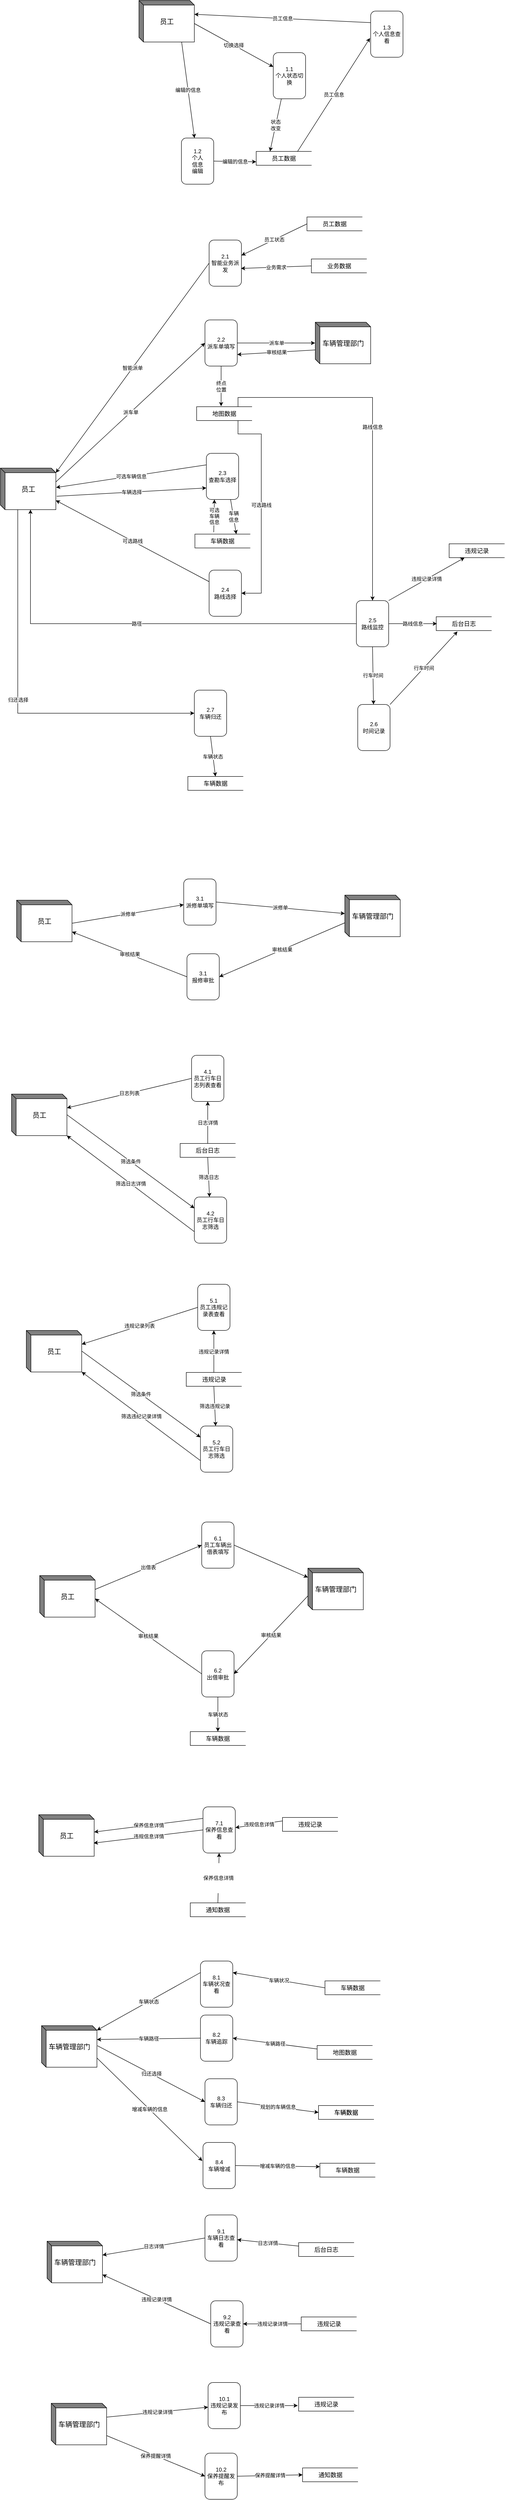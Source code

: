 <mxfile version="15.7.3" type="device"><diagram id="gLfmSVzyhLdyLnSxouDv" name="第 1 页"><mxGraphModel dx="1502" dy="1265" grid="0" gridSize="10" guides="1" tooltips="1" connect="1" arrows="1" fold="1" page="0" pageScale="1" pageWidth="827" pageHeight="1169" math="0" shadow="0"><root><mxCell id="0"/><mxCell id="1" parent="0"/><mxCell id="B6doyRU010xDD4FyBc0u-2" value="切换选择" style="rounded=0;orthogonalLoop=1;jettySize=auto;html=1;exitX=0;exitY=0;exitDx=120;exitDy=50;exitPerimeter=0;" parent="1" source="Za1TzSPkIVoUh-gzFcKY-3" target="B6doyRU010xDD4FyBc0u-1" edge="1"><mxGeometry relative="1" as="geometry"/></mxCell><mxCell id="uuKGPUHE10foW7dAPy3d-5" value="编辑的信息" style="edgeStyle=none;rounded=0;orthogonalLoop=1;jettySize=auto;html=1;exitX=0;exitY=0;exitDx=92.5;exitDy=90;exitPerimeter=0;" edge="1" parent="1" source="Za1TzSPkIVoUh-gzFcKY-3" target="uuKGPUHE10foW7dAPy3d-4"><mxGeometry relative="1" as="geometry"/></mxCell><mxCell id="Za1TzSPkIVoUh-gzFcKY-3" value="&lt;font style=&quot;font-size: 15px&quot;&gt;员工&lt;/font&gt;" style="html=1;dashed=0;whitespace=wrap;shape=mxgraph.dfd.externalEntity" parent="1" vertex="1"><mxGeometry x="83" y="-6" width="120" height="90" as="geometry"/></mxCell><mxCell id="uuKGPUHE10foW7dAPy3d-3" value="状态&lt;br&gt;改变" style="edgeStyle=none;rounded=0;orthogonalLoop=1;jettySize=auto;html=1;exitX=0.25;exitY=1;exitDx=0;exitDy=0;entryX=0;entryY=0.75;entryDx=0;entryDy=0;" edge="1" parent="1" source="B6doyRU010xDD4FyBc0u-1" target="B6doyRU010xDD4FyBc0u-4"><mxGeometry relative="1" as="geometry"/></mxCell><mxCell id="B6doyRU010xDD4FyBc0u-1" value="1.1&lt;br&gt;个人状态切换" style="rounded=1;whiteSpace=wrap;html=1;" parent="1" vertex="1"><mxGeometry x="374" y="107" width="70" height="100" as="geometry"/></mxCell><mxCell id="uuKGPUHE10foW7dAPy3d-8" value="员工信息" style="edgeStyle=none;rounded=0;orthogonalLoop=1;jettySize=auto;html=1;exitX=0;exitY=0.25;exitDx=0;exitDy=0;entryX=-0.021;entryY=0.585;entryDx=0;entryDy=0;entryPerimeter=0;" edge="1" parent="1" source="B6doyRU010xDD4FyBc0u-4" target="uuKGPUHE10foW7dAPy3d-7"><mxGeometry relative="1" as="geometry"/></mxCell><mxCell id="B6doyRU010xDD4FyBc0u-4" value="&lt;span style=&quot;font-size: 13px&quot;&gt;员工数据&lt;br&gt;&lt;/span&gt;" style="shape=partialRectangle;whiteSpace=wrap;html=1;bottom=1;right=1;left=1;top=0;fillColor=none;routingCenterX=-0.5;direction=south;" parent="1" vertex="1"><mxGeometry x="337" y="321" width="119.5" height="30" as="geometry"/></mxCell><mxCell id="uuKGPUHE10foW7dAPy3d-6" value="编辑的信息" style="edgeStyle=none;rounded=0;orthogonalLoop=1;jettySize=auto;html=1;exitX=1;exitY=0.5;exitDx=0;exitDy=0;entryX=0.75;entryY=1;entryDx=0;entryDy=0;" edge="1" parent="1" source="uuKGPUHE10foW7dAPy3d-4" target="B6doyRU010xDD4FyBc0u-4"><mxGeometry relative="1" as="geometry"/></mxCell><mxCell id="uuKGPUHE10foW7dAPy3d-4" value="1.2&lt;br&gt;个人&lt;br&gt;信息&lt;br&gt;编辑" style="rounded=1;whiteSpace=wrap;html=1;" vertex="1" parent="1"><mxGeometry x="175" y="292" width="70" height="100" as="geometry"/></mxCell><mxCell id="uuKGPUHE10foW7dAPy3d-10" value="员工信息" style="edgeStyle=none;rounded=0;orthogonalLoop=1;jettySize=auto;html=1;exitX=0;exitY=0.25;exitDx=0;exitDy=0;entryX=0;entryY=0;entryDx=120;entryDy=30;entryPerimeter=0;" edge="1" parent="1" source="uuKGPUHE10foW7dAPy3d-7" target="Za1TzSPkIVoUh-gzFcKY-3"><mxGeometry relative="1" as="geometry"/></mxCell><mxCell id="uuKGPUHE10foW7dAPy3d-7" value="1.3&lt;br&gt;个人信息查看" style="rounded=1;whiteSpace=wrap;html=1;" vertex="1" parent="1"><mxGeometry x="585" y="17" width="70" height="100" as="geometry"/></mxCell><mxCell id="uuKGPUHE10foW7dAPy3d-20" value="派车单" style="edgeStyle=none;rounded=0;orthogonalLoop=1;jettySize=auto;html=1;exitX=0;exitY=0;exitDx=120;exitDy=30;exitPerimeter=0;entryX=0;entryY=0.5;entryDx=0;entryDy=0;" edge="1" parent="1" source="uuKGPUHE10foW7dAPy3d-11" target="uuKGPUHE10foW7dAPy3d-18"><mxGeometry relative="1" as="geometry"/></mxCell><mxCell id="uuKGPUHE10foW7dAPy3d-32" value="车辆选择" style="edgeStyle=none;rounded=0;orthogonalLoop=1;jettySize=auto;html=1;exitX=1.017;exitY=0.678;exitDx=0;exitDy=0;exitPerimeter=0;entryX=0;entryY=0.75;entryDx=0;entryDy=0;" edge="1" parent="1" source="uuKGPUHE10foW7dAPy3d-11" target="uuKGPUHE10foW7dAPy3d-28"><mxGeometry relative="1" as="geometry"/></mxCell><mxCell id="uuKGPUHE10foW7dAPy3d-56" value="归还选择" style="edgeStyle=orthogonalEdgeStyle;rounded=0;orthogonalLoop=1;jettySize=auto;html=1;exitX=0;exitY=0;exitDx=37.5;exitDy=90;exitPerimeter=0;entryX=0;entryY=0.5;entryDx=0;entryDy=0;" edge="1" parent="1" source="uuKGPUHE10foW7dAPy3d-11" target="uuKGPUHE10foW7dAPy3d-55"><mxGeometry relative="1" as="geometry"/></mxCell><mxCell id="uuKGPUHE10foW7dAPy3d-11" value="&lt;font style=&quot;font-size: 15px&quot;&gt;员工&lt;/font&gt;" style="html=1;dashed=0;whitespace=wrap;shape=mxgraph.dfd.externalEntity" vertex="1" parent="1"><mxGeometry x="-217" y="1007" width="120" height="90" as="geometry"/></mxCell><mxCell id="uuKGPUHE10foW7dAPy3d-17" value="智能派单" style="edgeStyle=none;rounded=0;orthogonalLoop=1;jettySize=auto;html=1;exitX=0;exitY=0.5;exitDx=0;exitDy=0;entryX=0;entryY=0;entryDx=120;entryDy=10;entryPerimeter=0;" edge="1" parent="1" source="uuKGPUHE10foW7dAPy3d-12" target="uuKGPUHE10foW7dAPy3d-11"><mxGeometry relative="1" as="geometry"/></mxCell><mxCell id="uuKGPUHE10foW7dAPy3d-12" value="2.1&lt;br&gt;智能业务派发" style="rounded=1;whiteSpace=wrap;html=1;" vertex="1" parent="1"><mxGeometry x="235" y="513" width="70" height="100" as="geometry"/></mxCell><mxCell id="uuKGPUHE10foW7dAPy3d-14" value="员工状态" style="edgeStyle=none;rounded=0;orthogonalLoop=1;jettySize=auto;html=1;exitX=0.5;exitY=1;exitDx=0;exitDy=0;" edge="1" parent="1" source="uuKGPUHE10foW7dAPy3d-13" target="uuKGPUHE10foW7dAPy3d-12"><mxGeometry relative="1" as="geometry"/></mxCell><mxCell id="uuKGPUHE10foW7dAPy3d-13" value="&lt;span style=&quot;font-size: 13px&quot;&gt;员工数据&lt;br&gt;&lt;/span&gt;" style="shape=partialRectangle;whiteSpace=wrap;html=1;bottom=1;right=1;left=1;top=0;fillColor=none;routingCenterX=-0.5;direction=south;" vertex="1" parent="1"><mxGeometry x="447" y="463" width="119.5" height="30" as="geometry"/></mxCell><mxCell id="uuKGPUHE10foW7dAPy3d-16" value="业务需求" style="edgeStyle=none;rounded=0;orthogonalLoop=1;jettySize=auto;html=1;exitX=0.5;exitY=1;exitDx=0;exitDy=0;entryX=0.986;entryY=0.615;entryDx=0;entryDy=0;entryPerimeter=0;" edge="1" parent="1" source="uuKGPUHE10foW7dAPy3d-15" target="uuKGPUHE10foW7dAPy3d-12"><mxGeometry relative="1" as="geometry"/></mxCell><mxCell id="uuKGPUHE10foW7dAPy3d-15" value="&lt;span style=&quot;font-size: 13px&quot;&gt;业务数据&lt;br&gt;&lt;/span&gt;" style="shape=partialRectangle;whiteSpace=wrap;html=1;bottom=1;right=1;left=1;top=0;fillColor=none;routingCenterX=-0.5;direction=south;" vertex="1" parent="1"><mxGeometry x="456.5" y="554" width="119.5" height="30" as="geometry"/></mxCell><mxCell id="uuKGPUHE10foW7dAPy3d-21" value="派车单" style="edgeStyle=none;rounded=0;orthogonalLoop=1;jettySize=auto;html=1;exitX=1;exitY=0.5;exitDx=0;exitDy=0;" edge="1" parent="1" source="uuKGPUHE10foW7dAPy3d-18"><mxGeometry relative="1" as="geometry"><mxPoint x="464.5" y="736" as="targetPoint"/></mxGeometry></mxCell><mxCell id="uuKGPUHE10foW7dAPy3d-24" value="终点&lt;br&gt;位置" style="edgeStyle=none;rounded=0;orthogonalLoop=1;jettySize=auto;html=1;exitX=0.5;exitY=1;exitDx=0;exitDy=0;" edge="1" parent="1" source="uuKGPUHE10foW7dAPy3d-18"><mxGeometry relative="1" as="geometry"><mxPoint x="261" y="873" as="targetPoint"/></mxGeometry></mxCell><mxCell id="uuKGPUHE10foW7dAPy3d-18" value="2.2&lt;br&gt;派车单填写" style="rounded=1;whiteSpace=wrap;html=1;" vertex="1" parent="1"><mxGeometry x="226" y="686" width="70" height="100" as="geometry"/></mxCell><mxCell id="uuKGPUHE10foW7dAPy3d-23" value="审核结果" style="edgeStyle=none;rounded=0;orthogonalLoop=1;jettySize=auto;html=1;exitX=0;exitY=0;exitDx=0;exitDy=60;exitPerimeter=0;entryX=1;entryY=0.75;entryDx=0;entryDy=0;" edge="1" parent="1" source="uuKGPUHE10foW7dAPy3d-22" target="uuKGPUHE10foW7dAPy3d-18"><mxGeometry relative="1" as="geometry"/></mxCell><mxCell id="uuKGPUHE10foW7dAPy3d-22" value="&lt;font style=&quot;font-size: 15px&quot;&gt;车辆管理部门&lt;/font&gt;" style="html=1;dashed=0;whitespace=wrap;shape=mxgraph.dfd.externalEntity" vertex="1" parent="1"><mxGeometry x="465" y="691" width="120" height="90" as="geometry"/></mxCell><mxCell id="uuKGPUHE10foW7dAPy3d-43" value="可选路线" style="edgeStyle=orthogonalEdgeStyle;rounded=0;orthogonalLoop=1;jettySize=auto;html=1;exitX=1;exitY=0.25;exitDx=0;exitDy=0;entryX=1;entryY=0.5;entryDx=0;entryDy=0;" edge="1" parent="1" source="uuKGPUHE10foW7dAPy3d-25" target="uuKGPUHE10foW7dAPy3d-34"><mxGeometry relative="1" as="geometry"><Array as="points"><mxPoint x="298" y="933"/><mxPoint x="348" y="933"/><mxPoint x="348" y="1278"/></Array></mxGeometry></mxCell><mxCell id="uuKGPUHE10foW7dAPy3d-47" value="路线信息" style="edgeStyle=orthogonalEdgeStyle;rounded=0;orthogonalLoop=1;jettySize=auto;html=1;exitX=0;exitY=0.25;exitDx=0;exitDy=0;" edge="1" parent="1" source="uuKGPUHE10foW7dAPy3d-25" target="uuKGPUHE10foW7dAPy3d-44"><mxGeometry relative="1" as="geometry"/></mxCell><mxCell id="uuKGPUHE10foW7dAPy3d-25" value="&lt;span style=&quot;font-size: 13px&quot;&gt;地图数据&lt;br&gt;&lt;/span&gt;" style="shape=partialRectangle;whiteSpace=wrap;html=1;bottom=1;right=1;left=1;top=0;fillColor=none;routingCenterX=-0.5;direction=south;" vertex="1" parent="1"><mxGeometry x="208" y="874" width="119.5" height="30" as="geometry"/></mxCell><mxCell id="uuKGPUHE10foW7dAPy3d-31" value="可选车辆信息" style="edgeStyle=none;rounded=0;orthogonalLoop=1;jettySize=auto;html=1;exitX=0;exitY=0.25;exitDx=0;exitDy=0;entryX=1.004;entryY=0.467;entryDx=0;entryDy=0;entryPerimeter=0;" edge="1" parent="1" source="uuKGPUHE10foW7dAPy3d-28" target="uuKGPUHE10foW7dAPy3d-11"><mxGeometry relative="1" as="geometry"/></mxCell><mxCell id="uuKGPUHE10foW7dAPy3d-33" value="车辆&lt;br&gt;信息" style="edgeStyle=none;rounded=0;orthogonalLoop=1;jettySize=auto;html=1;exitX=0.75;exitY=1;exitDx=0;exitDy=0;entryX=0;entryY=0.25;entryDx=0;entryDy=0;" edge="1" parent="1" source="uuKGPUHE10foW7dAPy3d-28" target="uuKGPUHE10foW7dAPy3d-29"><mxGeometry relative="1" as="geometry"/></mxCell><mxCell id="uuKGPUHE10foW7dAPy3d-28" value="2.3&lt;br&gt;查勘车选择" style="rounded=1;whiteSpace=wrap;html=1;" vertex="1" parent="1"><mxGeometry x="229" y="975" width="70" height="100" as="geometry"/></mxCell><mxCell id="uuKGPUHE10foW7dAPy3d-30" value="可选&lt;br&gt;车辆&lt;br&gt;信息" style="edgeStyle=none;rounded=0;orthogonalLoop=1;jettySize=auto;html=1;exitX=-0.133;exitY=0.659;exitDx=0;exitDy=0;entryX=0.25;entryY=1;entryDx=0;entryDy=0;exitPerimeter=0;" edge="1" parent="1" source="uuKGPUHE10foW7dAPy3d-29" target="uuKGPUHE10foW7dAPy3d-28"><mxGeometry relative="1" as="geometry"/></mxCell><mxCell id="uuKGPUHE10foW7dAPy3d-29" value="&lt;span style=&quot;font-size: 13px&quot;&gt;车辆数据&lt;br&gt;&lt;/span&gt;" style="shape=partialRectangle;whiteSpace=wrap;html=1;bottom=1;right=1;left=1;top=0;fillColor=none;routingCenterX=-0.5;direction=south;" vertex="1" parent="1"><mxGeometry x="204.25" y="1150" width="119.5" height="30" as="geometry"/></mxCell><mxCell id="uuKGPUHE10foW7dAPy3d-40" value="可选路线" style="edgeStyle=none;rounded=0;orthogonalLoop=1;jettySize=auto;html=1;exitX=0;exitY=0.25;exitDx=0;exitDy=0;entryX=0;entryY=0;entryDx=120;entryDy=70;entryPerimeter=0;" edge="1" parent="1" source="uuKGPUHE10foW7dAPy3d-34" target="uuKGPUHE10foW7dAPy3d-11"><mxGeometry relative="1" as="geometry"/></mxCell><mxCell id="uuKGPUHE10foW7dAPy3d-34" value="2.4&lt;br&gt;路线选择" style="rounded=1;whiteSpace=wrap;html=1;" vertex="1" parent="1"><mxGeometry x="235" y="1228" width="70" height="100" as="geometry"/></mxCell><mxCell id="uuKGPUHE10foW7dAPy3d-41" style="edgeStyle=none;rounded=0;orthogonalLoop=1;jettySize=auto;html=1;exitX=1;exitY=0.25;exitDx=0;exitDy=0;" edge="1" parent="1"><mxGeometry relative="1" as="geometry"><mxPoint x="322.625" y="1443" as="sourcePoint"/><mxPoint x="322.625" y="1443" as="targetPoint"/></mxGeometry></mxCell><mxCell id="uuKGPUHE10foW7dAPy3d-46" value="路径" style="edgeStyle=orthogonalEdgeStyle;rounded=0;orthogonalLoop=1;jettySize=auto;html=1;exitX=0;exitY=0.5;exitDx=0;exitDy=0;entryX=0;entryY=0;entryDx=65;entryDy=90;entryPerimeter=0;" edge="1" parent="1" source="uuKGPUHE10foW7dAPy3d-44" target="uuKGPUHE10foW7dAPy3d-11"><mxGeometry relative="1" as="geometry"/></mxCell><mxCell id="uuKGPUHE10foW7dAPy3d-48" value="路线信息" style="edgeStyle=orthogonalEdgeStyle;rounded=0;orthogonalLoop=1;jettySize=auto;html=1;exitX=1;exitY=0.5;exitDx=0;exitDy=0;" edge="1" parent="1" source="uuKGPUHE10foW7dAPy3d-44"><mxGeometry relative="1" as="geometry"><mxPoint x="728.5" y="1344" as="targetPoint"/></mxGeometry></mxCell><mxCell id="uuKGPUHE10foW7dAPy3d-53" value="行车时间" style="rounded=0;orthogonalLoop=1;jettySize=auto;html=1;exitX=0.5;exitY=1;exitDx=0;exitDy=0;" edge="1" parent="1" source="uuKGPUHE10foW7dAPy3d-44" target="uuKGPUHE10foW7dAPy3d-51"><mxGeometry relative="1" as="geometry"/></mxCell><mxCell id="uuKGPUHE10foW7dAPy3d-111" value="违规记录详情" style="edgeStyle=none;rounded=0;orthogonalLoop=1;jettySize=auto;html=1;exitX=1;exitY=0;exitDx=0;exitDy=0;" edge="1" parent="1" source="uuKGPUHE10foW7dAPy3d-44" target="uuKGPUHE10foW7dAPy3d-110"><mxGeometry relative="1" as="geometry"/></mxCell><mxCell id="uuKGPUHE10foW7dAPy3d-44" value="2.5&lt;br&gt;路线监控" style="rounded=1;whiteSpace=wrap;html=1;" vertex="1" parent="1"><mxGeometry x="554" y="1294" width="70" height="100" as="geometry"/></mxCell><mxCell id="uuKGPUHE10foW7dAPy3d-49" value="&lt;span style=&quot;font-size: 13px&quot;&gt;后台日志&lt;br&gt;&lt;/span&gt;" style="shape=partialRectangle;whiteSpace=wrap;html=1;bottom=1;right=1;left=1;top=0;fillColor=none;routingCenterX=-0.5;direction=south;" vertex="1" parent="1"><mxGeometry x="727" y="1329" width="119.5" height="30" as="geometry"/></mxCell><mxCell id="uuKGPUHE10foW7dAPy3d-54" value="行车时间" style="edgeStyle=none;rounded=0;orthogonalLoop=1;jettySize=auto;html=1;exitX=1;exitY=0;exitDx=0;exitDy=0;entryX=1.067;entryY=0.615;entryDx=0;entryDy=0;entryPerimeter=0;" edge="1" parent="1" source="uuKGPUHE10foW7dAPy3d-51" target="uuKGPUHE10foW7dAPy3d-49"><mxGeometry relative="1" as="geometry"/></mxCell><mxCell id="uuKGPUHE10foW7dAPy3d-51" value="2.6&lt;br&gt;时间记录" style="rounded=1;whiteSpace=wrap;html=1;" vertex="1" parent="1"><mxGeometry x="557" y="1519" width="70" height="100" as="geometry"/></mxCell><mxCell id="uuKGPUHE10foW7dAPy3d-58" value="车辆状态" style="rounded=0;orthogonalLoop=1;jettySize=auto;html=1;exitX=0.5;exitY=1;exitDx=0;exitDy=0;entryX=0;entryY=0.5;entryDx=0;entryDy=0;" edge="1" parent="1" source="uuKGPUHE10foW7dAPy3d-55" target="uuKGPUHE10foW7dAPy3d-57"><mxGeometry relative="1" as="geometry"/></mxCell><mxCell id="uuKGPUHE10foW7dAPy3d-55" value="2.7&lt;br&gt;车辆归还" style="rounded=1;whiteSpace=wrap;html=1;" vertex="1" parent="1"><mxGeometry x="203" y="1488" width="70" height="100" as="geometry"/></mxCell><mxCell id="uuKGPUHE10foW7dAPy3d-57" value="&lt;span style=&quot;font-size: 13px&quot;&gt;车辆数据&lt;br&gt;&lt;/span&gt;" style="shape=partialRectangle;whiteSpace=wrap;html=1;bottom=1;right=1;left=1;top=0;fillColor=none;routingCenterX=-0.5;direction=south;" vertex="1" parent="1"><mxGeometry x="189" y="1675" width="119.5" height="30" as="geometry"/></mxCell><mxCell id="uuKGPUHE10foW7dAPy3d-61" value="派修单" style="edgeStyle=none;rounded=0;orthogonalLoop=1;jettySize=auto;html=1;exitX=0;exitY=0;exitDx=120;exitDy=50;exitPerimeter=0;" edge="1" parent="1" source="uuKGPUHE10foW7dAPy3d-59" target="uuKGPUHE10foW7dAPy3d-60"><mxGeometry relative="1" as="geometry"/></mxCell><mxCell id="uuKGPUHE10foW7dAPy3d-59" value="&lt;font style=&quot;font-size: 15px&quot;&gt;员工&lt;/font&gt;" style="html=1;dashed=0;whitespace=wrap;shape=mxgraph.dfd.externalEntity" vertex="1" parent="1"><mxGeometry x="-182" y="1943" width="120" height="90" as="geometry"/></mxCell><mxCell id="uuKGPUHE10foW7dAPy3d-63" value="派修单" style="edgeStyle=none;rounded=0;orthogonalLoop=1;jettySize=auto;html=1;exitX=1;exitY=0.5;exitDx=0;exitDy=0;entryX=0;entryY=0;entryDx=0;entryDy=40;entryPerimeter=0;" edge="1" parent="1" source="uuKGPUHE10foW7dAPy3d-60" target="uuKGPUHE10foW7dAPy3d-62"><mxGeometry relative="1" as="geometry"/></mxCell><mxCell id="uuKGPUHE10foW7dAPy3d-60" value="3.1&lt;br&gt;派修单填写" style="rounded=1;whiteSpace=wrap;html=1;" vertex="1" parent="1"><mxGeometry x="180" y="1897" width="70" height="100" as="geometry"/></mxCell><mxCell id="uuKGPUHE10foW7dAPy3d-65" value="审核结果" style="edgeStyle=none;rounded=0;orthogonalLoop=1;jettySize=auto;html=1;exitX=0;exitY=0;exitDx=0;exitDy=60;exitPerimeter=0;entryX=1;entryY=0.5;entryDx=0;entryDy=0;" edge="1" parent="1" source="uuKGPUHE10foW7dAPy3d-62" target="uuKGPUHE10foW7dAPy3d-64"><mxGeometry relative="1" as="geometry"/></mxCell><mxCell id="uuKGPUHE10foW7dAPy3d-62" value="&lt;font style=&quot;font-size: 15px&quot;&gt;车辆管理部门&lt;/font&gt;" style="html=1;dashed=0;whitespace=wrap;shape=mxgraph.dfd.externalEntity" vertex="1" parent="1"><mxGeometry x="529" y="1932" width="120" height="90" as="geometry"/></mxCell><mxCell id="uuKGPUHE10foW7dAPy3d-66" value="审核结果" style="edgeStyle=none;rounded=0;orthogonalLoop=1;jettySize=auto;html=1;exitX=0;exitY=0.5;exitDx=0;exitDy=0;" edge="1" parent="1" source="uuKGPUHE10foW7dAPy3d-64" target="uuKGPUHE10foW7dAPy3d-59"><mxGeometry relative="1" as="geometry"/></mxCell><mxCell id="uuKGPUHE10foW7dAPy3d-64" value="3.1&lt;br&gt;报修审批" style="rounded=1;whiteSpace=wrap;html=1;" vertex="1" parent="1"><mxGeometry x="187" y="2059" width="70" height="100" as="geometry"/></mxCell><mxCell id="uuKGPUHE10foW7dAPy3d-74" value="筛选条件" style="edgeStyle=none;rounded=0;orthogonalLoop=1;jettySize=auto;html=1;exitX=0.992;exitY=0.489;exitDx=0;exitDy=0;exitPerimeter=0;" edge="1" parent="1" source="uuKGPUHE10foW7dAPy3d-67" target="uuKGPUHE10foW7dAPy3d-70"><mxGeometry relative="1" as="geometry"/></mxCell><mxCell id="uuKGPUHE10foW7dAPy3d-67" value="&lt;font style=&quot;font-size: 15px&quot;&gt;员工&lt;/font&gt;" style="html=1;dashed=0;whitespace=wrap;shape=mxgraph.dfd.externalEntity" vertex="1" parent="1"><mxGeometry x="-193" y="2363" width="120" height="90" as="geometry"/></mxCell><mxCell id="uuKGPUHE10foW7dAPy3d-73" value="日志列表" style="edgeStyle=none;rounded=0;orthogonalLoop=1;jettySize=auto;html=1;exitX=0;exitY=0.5;exitDx=0;exitDy=0;entryX=0;entryY=0;entryDx=120;entryDy=30;entryPerimeter=0;" edge="1" parent="1" source="uuKGPUHE10foW7dAPy3d-68" target="uuKGPUHE10foW7dAPy3d-67"><mxGeometry relative="1" as="geometry"/></mxCell><mxCell id="uuKGPUHE10foW7dAPy3d-68" value="4.1&lt;br&gt;员工行车日志列表查看" style="rounded=1;whiteSpace=wrap;html=1;" vertex="1" parent="1"><mxGeometry x="197" y="2279" width="70" height="100" as="geometry"/></mxCell><mxCell id="uuKGPUHE10foW7dAPy3d-77" value="筛选日志详情" style="edgeStyle=none;rounded=0;orthogonalLoop=1;jettySize=auto;html=1;exitX=0;exitY=0.75;exitDx=0;exitDy=0;" edge="1" parent="1" source="uuKGPUHE10foW7dAPy3d-70" target="uuKGPUHE10foW7dAPy3d-67"><mxGeometry relative="1" as="geometry"/></mxCell><mxCell id="uuKGPUHE10foW7dAPy3d-70" value="4.2&lt;br&gt;员工行车日志筛选" style="rounded=1;whiteSpace=wrap;html=1;" vertex="1" parent="1"><mxGeometry x="203" y="2586" width="70" height="100" as="geometry"/></mxCell><mxCell id="uuKGPUHE10foW7dAPy3d-72" value="日志详情" style="edgeStyle=none;rounded=0;orthogonalLoop=1;jettySize=auto;html=1;exitX=0;exitY=0.5;exitDx=0;exitDy=0;" edge="1" parent="1" source="uuKGPUHE10foW7dAPy3d-71" target="uuKGPUHE10foW7dAPy3d-68"><mxGeometry relative="1" as="geometry"/></mxCell><mxCell id="uuKGPUHE10foW7dAPy3d-75" value="筛选日志" style="edgeStyle=none;rounded=0;orthogonalLoop=1;jettySize=auto;html=1;exitX=1;exitY=0.5;exitDx=0;exitDy=0;" edge="1" parent="1" source="uuKGPUHE10foW7dAPy3d-71" target="uuKGPUHE10foW7dAPy3d-70"><mxGeometry relative="1" as="geometry"/></mxCell><mxCell id="uuKGPUHE10foW7dAPy3d-71" value="&lt;span style=&quot;font-size: 13px&quot;&gt;后台日志&lt;br&gt;&lt;/span&gt;" style="shape=partialRectangle;whiteSpace=wrap;html=1;bottom=1;right=1;left=1;top=0;fillColor=none;routingCenterX=-0.5;direction=south;" vertex="1" parent="1"><mxGeometry x="172.25" y="2470" width="119.5" height="30" as="geometry"/></mxCell><mxCell id="uuKGPUHE10foW7dAPy3d-80" value="筛选条件" style="edgeStyle=none;rounded=0;orthogonalLoop=1;jettySize=auto;html=1;exitX=0.992;exitY=0.489;exitDx=0;exitDy=0;exitPerimeter=0;" edge="1" parent="1" source="uuKGPUHE10foW7dAPy3d-81" target="uuKGPUHE10foW7dAPy3d-85"><mxGeometry relative="1" as="geometry"/></mxCell><mxCell id="uuKGPUHE10foW7dAPy3d-81" value="&lt;font style=&quot;font-size: 15px&quot;&gt;员工&lt;/font&gt;" style="html=1;dashed=0;whitespace=wrap;shape=mxgraph.dfd.externalEntity" vertex="1" parent="1"><mxGeometry x="-161" y="2875" width="120" height="90" as="geometry"/></mxCell><mxCell id="uuKGPUHE10foW7dAPy3d-82" value="违规记录列表" style="edgeStyle=none;rounded=0;orthogonalLoop=1;jettySize=auto;html=1;exitX=0;exitY=0.5;exitDx=0;exitDy=0;entryX=0;entryY=0;entryDx=120;entryDy=30;entryPerimeter=0;" edge="1" parent="1" source="uuKGPUHE10foW7dAPy3d-83" target="uuKGPUHE10foW7dAPy3d-81"><mxGeometry relative="1" as="geometry"/></mxCell><mxCell id="uuKGPUHE10foW7dAPy3d-83" value="5.1&lt;br&gt;员工违规记录表查看" style="rounded=1;whiteSpace=wrap;html=1;" vertex="1" parent="1"><mxGeometry x="210.25" y="2775" width="70" height="100" as="geometry"/></mxCell><mxCell id="uuKGPUHE10foW7dAPy3d-84" value="筛选违纪记录详情" style="edgeStyle=none;rounded=0;orthogonalLoop=1;jettySize=auto;html=1;exitX=0;exitY=0.75;exitDx=0;exitDy=0;" edge="1" parent="1" source="uuKGPUHE10foW7dAPy3d-85" target="uuKGPUHE10foW7dAPy3d-81"><mxGeometry relative="1" as="geometry"/></mxCell><mxCell id="uuKGPUHE10foW7dAPy3d-85" value="5.2&lt;br&gt;员工行车日志筛选" style="rounded=1;whiteSpace=wrap;html=1;" vertex="1" parent="1"><mxGeometry x="216.25" y="3082" width="70" height="100" as="geometry"/></mxCell><mxCell id="uuKGPUHE10foW7dAPy3d-86" value="违规记录详情" style="edgeStyle=none;rounded=0;orthogonalLoop=1;jettySize=auto;html=1;exitX=0;exitY=0.5;exitDx=0;exitDy=0;" edge="1" parent="1" source="uuKGPUHE10foW7dAPy3d-88" target="uuKGPUHE10foW7dAPy3d-83"><mxGeometry relative="1" as="geometry"/></mxCell><mxCell id="uuKGPUHE10foW7dAPy3d-87" value="筛选违规记录" style="edgeStyle=none;rounded=0;orthogonalLoop=1;jettySize=auto;html=1;exitX=1;exitY=0.5;exitDx=0;exitDy=0;" edge="1" parent="1" source="uuKGPUHE10foW7dAPy3d-88" target="uuKGPUHE10foW7dAPy3d-85"><mxGeometry relative="1" as="geometry"/></mxCell><mxCell id="uuKGPUHE10foW7dAPy3d-88" value="&lt;span style=&quot;font-size: 13px&quot;&gt;违规记录&lt;br&gt;&lt;/span&gt;" style="shape=partialRectangle;whiteSpace=wrap;html=1;bottom=1;right=1;left=1;top=0;fillColor=none;routingCenterX=-0.5;direction=south;" vertex="1" parent="1"><mxGeometry x="185.5" y="2966" width="119.5" height="30" as="geometry"/></mxCell><mxCell id="uuKGPUHE10foW7dAPy3d-91" value="出借表" style="edgeStyle=none;rounded=0;orthogonalLoop=1;jettySize=auto;html=1;exitX=0;exitY=0;exitDx=120;exitDy=30;exitPerimeter=0;entryX=0;entryY=0.5;entryDx=0;entryDy=0;" edge="1" parent="1" source="uuKGPUHE10foW7dAPy3d-89" target="uuKGPUHE10foW7dAPy3d-90"><mxGeometry relative="1" as="geometry"/></mxCell><mxCell id="uuKGPUHE10foW7dAPy3d-89" value="&lt;font style=&quot;font-size: 15px&quot;&gt;员工&lt;/font&gt;" style="html=1;dashed=0;whitespace=wrap;shape=mxgraph.dfd.externalEntity" vertex="1" parent="1"><mxGeometry x="-132" y="3406" width="120" height="90" as="geometry"/></mxCell><mxCell id="uuKGPUHE10foW7dAPy3d-92" style="edgeStyle=none;rounded=0;orthogonalLoop=1;jettySize=auto;html=1;exitX=1;exitY=0.5;exitDx=0;exitDy=0;entryX=0;entryY=0;entryDx=0;entryDy=20;entryPerimeter=0;" edge="1" parent="1" source="uuKGPUHE10foW7dAPy3d-90" target="uuKGPUHE10foW7dAPy3d-93"><mxGeometry relative="1" as="geometry"><mxPoint x="405" y="3340" as="targetPoint"/></mxGeometry></mxCell><mxCell id="uuKGPUHE10foW7dAPy3d-90" value="6.1&lt;br&gt;员工车辆出借表填写" style="rounded=1;whiteSpace=wrap;html=1;" vertex="1" parent="1"><mxGeometry x="219" y="3290" width="70" height="100" as="geometry"/></mxCell><mxCell id="uuKGPUHE10foW7dAPy3d-97" value="审核结果" style="edgeStyle=none;rounded=0;orthogonalLoop=1;jettySize=auto;html=1;exitX=0;exitY=0;exitDx=0;exitDy=60;exitPerimeter=0;entryX=1;entryY=0.5;entryDx=0;entryDy=0;" edge="1" parent="1" source="uuKGPUHE10foW7dAPy3d-93" target="uuKGPUHE10foW7dAPy3d-96"><mxGeometry relative="1" as="geometry"/></mxCell><mxCell id="uuKGPUHE10foW7dAPy3d-93" value="&lt;font style=&quot;font-size: 15px&quot;&gt;车辆管理部门&lt;/font&gt;" style="html=1;dashed=0;whitespace=wrap;shape=mxgraph.dfd.externalEntity" vertex="1" parent="1"><mxGeometry x="449" y="3390" width="120" height="90" as="geometry"/></mxCell><mxCell id="uuKGPUHE10foW7dAPy3d-95" value="&lt;span style=&quot;font-size: 13px&quot;&gt;车辆数据&lt;br&gt;&lt;/span&gt;" style="shape=partialRectangle;whiteSpace=wrap;html=1;bottom=1;right=1;left=1;top=0;fillColor=none;routingCenterX=-0.5;direction=south;" vertex="1" parent="1"><mxGeometry x="194.25" y="3744" width="119.5" height="30" as="geometry"/></mxCell><mxCell id="uuKGPUHE10foW7dAPy3d-98" value="车辆状态" style="edgeStyle=none;rounded=0;orthogonalLoop=1;jettySize=auto;html=1;exitX=0.5;exitY=1;exitDx=0;exitDy=0;" edge="1" parent="1" source="uuKGPUHE10foW7dAPy3d-96" target="uuKGPUHE10foW7dAPy3d-95"><mxGeometry relative="1" as="geometry"/></mxCell><mxCell id="uuKGPUHE10foW7dAPy3d-100" value="审核结果" style="edgeStyle=none;rounded=0;orthogonalLoop=1;jettySize=auto;html=1;exitX=0;exitY=0.5;exitDx=0;exitDy=0;entryX=0;entryY=0;entryDx=120;entryDy=50;entryPerimeter=0;" edge="1" parent="1" source="uuKGPUHE10foW7dAPy3d-96" target="uuKGPUHE10foW7dAPy3d-89"><mxGeometry relative="1" as="geometry"/></mxCell><mxCell id="uuKGPUHE10foW7dAPy3d-96" value="6.2&lt;br&gt;出借审批" style="rounded=1;whiteSpace=wrap;html=1;" vertex="1" parent="1"><mxGeometry x="219" y="3569" width="70" height="100" as="geometry"/></mxCell><mxCell id="uuKGPUHE10foW7dAPy3d-101" value="&lt;font style=&quot;font-size: 15px&quot;&gt;员工&lt;/font&gt;" style="html=1;dashed=0;whitespace=wrap;shape=mxgraph.dfd.externalEntity" vertex="1" parent="1"><mxGeometry x="-134" y="3924" width="120" height="90" as="geometry"/></mxCell><mxCell id="uuKGPUHE10foW7dAPy3d-104" value="保养信息详情" style="edgeStyle=none;rounded=0;orthogonalLoop=1;jettySize=auto;html=1;exitX=0;exitY=0.25;exitDx=0;exitDy=0;" edge="1" parent="1" source="uuKGPUHE10foW7dAPy3d-102" target="uuKGPUHE10foW7dAPy3d-101"><mxGeometry relative="1" as="geometry"/></mxCell><mxCell id="uuKGPUHE10foW7dAPy3d-107" value="违规信息详情" style="edgeStyle=none;rounded=0;orthogonalLoop=1;jettySize=auto;html=1;exitX=0;exitY=0.5;exitDx=0;exitDy=0;entryX=0.992;entryY=0.683;entryDx=0;entryDy=0;entryPerimeter=0;" edge="1" parent="1" source="uuKGPUHE10foW7dAPy3d-102" target="uuKGPUHE10foW7dAPy3d-101"><mxGeometry relative="1" as="geometry"/></mxCell><mxCell id="uuKGPUHE10foW7dAPy3d-102" value="7.1&lt;br&gt;保养信息查看" style="rounded=1;whiteSpace=wrap;html=1;" vertex="1" parent="1"><mxGeometry x="221.75" y="3907" width="70" height="100" as="geometry"/></mxCell><mxCell id="uuKGPUHE10foW7dAPy3d-106" value="&#10;&#10;&lt;span style=&quot;color: rgb(0, 0, 0); font-family: helvetica; font-size: 11px; font-style: normal; font-weight: 400; letter-spacing: normal; text-align: center; text-indent: 0px; text-transform: none; word-spacing: 0px; background-color: rgb(255, 255, 255); display: inline; float: none;&quot;&gt;保养信息详情&lt;/span&gt;&#10;&#10;" style="edgeStyle=none;rounded=0;orthogonalLoop=1;jettySize=auto;html=1;exitX=0;exitY=0.5;exitDx=0;exitDy=0;entryX=0.5;entryY=1;entryDx=0;entryDy=0;" edge="1" parent="1" source="uuKGPUHE10foW7dAPy3d-105" target="uuKGPUHE10foW7dAPy3d-102"><mxGeometry relative="1" as="geometry"/></mxCell><mxCell id="uuKGPUHE10foW7dAPy3d-105" value="&lt;span style=&quot;font-size: 13px&quot;&gt;通知数据&lt;br&gt;&lt;/span&gt;" style="shape=partialRectangle;whiteSpace=wrap;html=1;bottom=1;right=1;left=1;top=0;fillColor=none;routingCenterX=-0.5;direction=south;" vertex="1" parent="1"><mxGeometry x="194.25" y="4115" width="119.5" height="30" as="geometry"/></mxCell><mxCell id="uuKGPUHE10foW7dAPy3d-109" value="违规信息详情" style="edgeStyle=none;rounded=0;orthogonalLoop=1;jettySize=auto;html=1;exitX=0.25;exitY=1;exitDx=0;exitDy=0;" edge="1" parent="1" source="uuKGPUHE10foW7dAPy3d-108" target="uuKGPUHE10foW7dAPy3d-102"><mxGeometry relative="1" as="geometry"/></mxCell><mxCell id="uuKGPUHE10foW7dAPy3d-108" value="&lt;span style=&quot;font-size: 13px&quot;&gt;违规记录&lt;br&gt;&lt;/span&gt;" style="shape=partialRectangle;whiteSpace=wrap;html=1;bottom=1;right=1;left=1;top=0;fillColor=none;routingCenterX=-0.5;direction=south;" vertex="1" parent="1"><mxGeometry x="394" y="3930" width="119.5" height="30" as="geometry"/></mxCell><mxCell id="uuKGPUHE10foW7dAPy3d-110" value="&lt;span style=&quot;font-size: 13px&quot;&gt;违规记录&lt;br&gt;&lt;/span&gt;" style="shape=partialRectangle;whiteSpace=wrap;html=1;bottom=1;right=1;left=1;top=0;fillColor=none;routingCenterX=-0.5;direction=south;" vertex="1" parent="1"><mxGeometry x="755" y="1171" width="119.5" height="30" as="geometry"/></mxCell><mxCell id="uuKGPUHE10foW7dAPy3d-122" value="归还选择" style="edgeStyle=none;rounded=0;orthogonalLoop=1;jettySize=auto;html=1;exitX=1.008;exitY=0.483;exitDx=0;exitDy=0;exitPerimeter=0;entryX=0;entryY=0.5;entryDx=0;entryDy=0;" edge="1" parent="1" source="uuKGPUHE10foW7dAPy3d-112" target="uuKGPUHE10foW7dAPy3d-121"><mxGeometry relative="1" as="geometry"/></mxCell><mxCell id="uuKGPUHE10foW7dAPy3d-128" value="增减车辆的信息" style="edgeStyle=none;rounded=0;orthogonalLoop=1;jettySize=auto;html=1;exitX=0;exitY=0;exitDx=120;exitDy=70;exitPerimeter=0;entryX=-0.021;entryY=0.4;entryDx=0;entryDy=0;entryPerimeter=0;" edge="1" parent="1" source="uuKGPUHE10foW7dAPy3d-112" target="uuKGPUHE10foW7dAPy3d-127"><mxGeometry relative="1" as="geometry"/></mxCell><mxCell id="uuKGPUHE10foW7dAPy3d-112" value="&lt;font style=&quot;font-size: 15px&quot;&gt;车辆管理部门&lt;/font&gt;" style="html=1;dashed=0;whitespace=wrap;shape=mxgraph.dfd.externalEntity" vertex="1" parent="1"><mxGeometry x="-128" y="4381" width="120" height="90" as="geometry"/></mxCell><mxCell id="uuKGPUHE10foW7dAPy3d-114" value="车辆状态" style="edgeStyle=none;rounded=0;orthogonalLoop=1;jettySize=auto;html=1;exitX=0;exitY=0.25;exitDx=0;exitDy=0;entryX=0;entryY=0;entryDx=120;entryDy=10;entryPerimeter=0;" edge="1" parent="1" source="uuKGPUHE10foW7dAPy3d-113" target="uuKGPUHE10foW7dAPy3d-112"><mxGeometry relative="1" as="geometry"/></mxCell><mxCell id="uuKGPUHE10foW7dAPy3d-119" value="车辆路径" style="edgeStyle=none;rounded=0;orthogonalLoop=1;jettySize=auto;html=1;exitX=0;exitY=0.5;exitDx=0;exitDy=0;entryX=0;entryY=0;entryDx=120;entryDy=30;entryPerimeter=0;" edge="1" parent="1" source="uuKGPUHE10foW7dAPy3d-120" target="uuKGPUHE10foW7dAPy3d-112"><mxGeometry relative="1" as="geometry"/></mxCell><mxCell id="uuKGPUHE10foW7dAPy3d-113" value="8.1&lt;br&gt;车辆状况查看" style="rounded=1;whiteSpace=wrap;html=1;" vertex="1" parent="1"><mxGeometry x="216.25" y="4241" width="70" height="100" as="geometry"/></mxCell><mxCell id="uuKGPUHE10foW7dAPy3d-116" value="车辆状况" style="edgeStyle=none;rounded=0;orthogonalLoop=1;jettySize=auto;html=1;exitX=0.5;exitY=1;exitDx=0;exitDy=0;entryX=1;entryY=0.25;entryDx=0;entryDy=0;" edge="1" parent="1" source="uuKGPUHE10foW7dAPy3d-115" target="uuKGPUHE10foW7dAPy3d-113"><mxGeometry relative="1" as="geometry"/></mxCell><mxCell id="uuKGPUHE10foW7dAPy3d-115" value="&lt;span style=&quot;font-size: 13px&quot;&gt;车辆数据&lt;br&gt;&lt;/span&gt;" style="shape=partialRectangle;whiteSpace=wrap;html=1;bottom=1;right=1;left=1;top=0;fillColor=none;routingCenterX=-0.5;direction=south;" vertex="1" parent="1"><mxGeometry x="486" y="4284" width="119.5" height="30" as="geometry"/></mxCell><mxCell id="uuKGPUHE10foW7dAPy3d-118" value="车辆路径" style="edgeStyle=none;rounded=0;orthogonalLoop=1;jettySize=auto;html=1;exitX=0.25;exitY=1;exitDx=0;exitDy=0;entryX=1;entryY=0.5;entryDx=0;entryDy=0;" edge="1" parent="1" source="uuKGPUHE10foW7dAPy3d-117" target="uuKGPUHE10foW7dAPy3d-120"><mxGeometry relative="1" as="geometry"/></mxCell><mxCell id="uuKGPUHE10foW7dAPy3d-117" value="&lt;span style=&quot;font-size: 13px&quot;&gt;地图数据&lt;br&gt;&lt;/span&gt;" style="shape=partialRectangle;whiteSpace=wrap;html=1;bottom=1;right=1;left=1;top=0;fillColor=none;routingCenterX=-0.5;direction=south;" vertex="1" parent="1"><mxGeometry x="469" y="4424" width="119.5" height="30" as="geometry"/></mxCell><mxCell id="uuKGPUHE10foW7dAPy3d-120" value="8.2&lt;br&gt;车辆追踪" style="rounded=1;whiteSpace=wrap;html=1;" vertex="1" parent="1"><mxGeometry x="216.25" y="4358" width="70" height="100" as="geometry"/></mxCell><mxCell id="uuKGPUHE10foW7dAPy3d-124" value="规划的车辆信息" style="edgeStyle=none;rounded=0;orthogonalLoop=1;jettySize=auto;html=1;exitX=1;exitY=0.5;exitDx=0;exitDy=0;entryX=0.5;entryY=1;entryDx=0;entryDy=0;" edge="1" parent="1" source="uuKGPUHE10foW7dAPy3d-121" target="uuKGPUHE10foW7dAPy3d-123"><mxGeometry relative="1" as="geometry"/></mxCell><mxCell id="uuKGPUHE10foW7dAPy3d-121" value="8.3&lt;br&gt;车辆归还" style="rounded=1;whiteSpace=wrap;html=1;" vertex="1" parent="1"><mxGeometry x="226" y="4496" width="70" height="100" as="geometry"/></mxCell><mxCell id="uuKGPUHE10foW7dAPy3d-123" value="&lt;span style=&quot;font-size: 13px&quot;&gt;车辆数据&lt;br&gt;&lt;/span&gt;" style="shape=partialRectangle;whiteSpace=wrap;html=1;bottom=1;right=1;left=1;top=0;fillColor=none;routingCenterX=-0.5;direction=south;" vertex="1" parent="1"><mxGeometry x="472" y="4554" width="119.5" height="30" as="geometry"/></mxCell><mxCell id="uuKGPUHE10foW7dAPy3d-131" value="&#10;&#10;&lt;span style=&quot;color: rgb(0, 0, 0); font-family: helvetica; font-size: 11px; font-style: normal; font-weight: 400; letter-spacing: normal; text-align: center; text-indent: 0px; text-transform: none; word-spacing: 0px; background-color: rgb(255, 255, 255); display: inline; float: none;&quot;&gt;增减车辆的信息&lt;/span&gt;&#10;&#10;" style="edgeStyle=none;rounded=0;orthogonalLoop=1;jettySize=auto;html=1;exitX=1;exitY=0.5;exitDx=0;exitDy=0;entryX=0.25;entryY=1;entryDx=0;entryDy=0;" edge="1" parent="1" source="uuKGPUHE10foW7dAPy3d-127" target="uuKGPUHE10foW7dAPy3d-130"><mxGeometry relative="1" as="geometry"/></mxCell><mxCell id="uuKGPUHE10foW7dAPy3d-127" value="8.4&lt;br&gt;车辆增减" style="rounded=1;whiteSpace=wrap;html=1;" vertex="1" parent="1"><mxGeometry x="221.75" y="4634" width="70" height="100" as="geometry"/></mxCell><mxCell id="uuKGPUHE10foW7dAPy3d-129" value="&lt;span style=&quot;font-size: 13px&quot;&gt;车辆数据&lt;br&gt;&lt;/span&gt;" style="shape=partialRectangle;whiteSpace=wrap;html=1;bottom=1;right=1;left=1;top=0;fillColor=none;routingCenterX=-0.5;direction=south;" vertex="1" parent="1"><mxGeometry x="472" y="4554" width="119.5" height="30" as="geometry"/></mxCell><mxCell id="uuKGPUHE10foW7dAPy3d-130" value="&lt;span style=&quot;font-size: 13px&quot;&gt;车辆数据&lt;br&gt;&lt;/span&gt;" style="shape=partialRectangle;whiteSpace=wrap;html=1;bottom=1;right=1;left=1;top=0;fillColor=none;routingCenterX=-0.5;direction=south;" vertex="1" parent="1"><mxGeometry x="475" y="4679" width="119.5" height="30" as="geometry"/></mxCell><mxCell id="uuKGPUHE10foW7dAPy3d-132" value="&lt;font style=&quot;font-size: 15px&quot;&gt;车辆管理部门&lt;/font&gt;" style="html=1;dashed=0;whitespace=wrap;shape=mxgraph.dfd.externalEntity" vertex="1" parent="1"><mxGeometry x="-116" y="4848" width="120" height="90" as="geometry"/></mxCell><mxCell id="uuKGPUHE10foW7dAPy3d-138" value="日志详情" style="edgeStyle=none;rounded=0;orthogonalLoop=1;jettySize=auto;html=1;exitX=0;exitY=0.5;exitDx=0;exitDy=0;entryX=0;entryY=0;entryDx=120;entryDy=30;entryPerimeter=0;" edge="1" parent="1" source="uuKGPUHE10foW7dAPy3d-134" target="uuKGPUHE10foW7dAPy3d-132"><mxGeometry relative="1" as="geometry"/></mxCell><mxCell id="uuKGPUHE10foW7dAPy3d-134" value="9.1&lt;br&gt;车辆日志查看" style="rounded=1;whiteSpace=wrap;html=1;" vertex="1" parent="1"><mxGeometry x="226" y="4791" width="70" height="100" as="geometry"/></mxCell><mxCell id="uuKGPUHE10foW7dAPy3d-137" value="日志详情" style="edgeStyle=none;rounded=0;orthogonalLoop=1;jettySize=auto;html=1;exitX=0.25;exitY=1;exitDx=0;exitDy=0;" edge="1" parent="1" source="uuKGPUHE10foW7dAPy3d-136" target="uuKGPUHE10foW7dAPy3d-134"><mxGeometry relative="1" as="geometry"/></mxCell><mxCell id="uuKGPUHE10foW7dAPy3d-136" value="&lt;span style=&quot;font-size: 13px&quot;&gt;后台日志&lt;br&gt;&lt;/span&gt;" style="shape=partialRectangle;whiteSpace=wrap;html=1;bottom=1;right=1;left=1;top=0;fillColor=none;routingCenterX=-0.5;direction=south;" vertex="1" parent="1"><mxGeometry x="429" y="4851" width="119.5" height="30" as="geometry"/></mxCell><mxCell id="uuKGPUHE10foW7dAPy3d-140" value="违规记录详情" style="edgeStyle=none;rounded=0;orthogonalLoop=1;jettySize=auto;html=1;exitX=0;exitY=0.5;exitDx=0;exitDy=0;" edge="1" parent="1" source="uuKGPUHE10foW7dAPy3d-139" target="uuKGPUHE10foW7dAPy3d-132"><mxGeometry relative="1" as="geometry"/></mxCell><mxCell id="uuKGPUHE10foW7dAPy3d-139" value="9.2&lt;br&gt;违规记录查看" style="rounded=1;whiteSpace=wrap;html=1;" vertex="1" parent="1"><mxGeometry x="238.5" y="4977" width="70" height="100" as="geometry"/></mxCell><mxCell id="uuKGPUHE10foW7dAPy3d-142" value="&#10;&#10;&lt;span style=&quot;color: rgb(0, 0, 0); font-family: helvetica; font-size: 11px; font-style: normal; font-weight: 400; letter-spacing: normal; text-align: center; text-indent: 0px; text-transform: none; word-spacing: 0px; background-color: rgb(255, 255, 255); display: inline; float: none;&quot;&gt;违规记录详情&lt;/span&gt;&#10;&#10;" style="edgeStyle=none;rounded=0;orthogonalLoop=1;jettySize=auto;html=1;exitX=0.5;exitY=1;exitDx=0;exitDy=0;entryX=1;entryY=0.5;entryDx=0;entryDy=0;" edge="1" parent="1" source="uuKGPUHE10foW7dAPy3d-141" target="uuKGPUHE10foW7dAPy3d-139"><mxGeometry relative="1" as="geometry"/></mxCell><mxCell id="uuKGPUHE10foW7dAPy3d-141" value="&lt;span style=&quot;font-size: 13px&quot;&gt;违规记录&lt;br&gt;&lt;/span&gt;" style="shape=partialRectangle;whiteSpace=wrap;html=1;bottom=1;right=1;left=1;top=0;fillColor=none;routingCenterX=-0.5;direction=south;" vertex="1" parent="1"><mxGeometry x="434.5" y="5012" width="119.5" height="30" as="geometry"/></mxCell><mxCell id="uuKGPUHE10foW7dAPy3d-145" value="违规记录详情" style="edgeStyle=none;rounded=0;orthogonalLoop=1;jettySize=auto;html=1;exitX=0;exitY=0;exitDx=120;exitDy=30;exitPerimeter=0;" edge="1" parent="1" source="uuKGPUHE10foW7dAPy3d-143" target="uuKGPUHE10foW7dAPy3d-144"><mxGeometry relative="1" as="geometry"/></mxCell><mxCell id="uuKGPUHE10foW7dAPy3d-149" value="保养提醒详情" style="edgeStyle=none;rounded=0;orthogonalLoop=1;jettySize=auto;html=1;exitX=0;exitY=0;exitDx=120;exitDy=70;exitPerimeter=0;entryX=0;entryY=0.5;entryDx=0;entryDy=0;" edge="1" parent="1" source="uuKGPUHE10foW7dAPy3d-143" target="uuKGPUHE10foW7dAPy3d-148"><mxGeometry relative="1" as="geometry"/></mxCell><mxCell id="uuKGPUHE10foW7dAPy3d-143" value="&lt;font style=&quot;font-size: 15px&quot;&gt;车辆管理部门&lt;/font&gt;" style="html=1;dashed=0;whitespace=wrap;shape=mxgraph.dfd.externalEntity" vertex="1" parent="1"><mxGeometry x="-107" y="5199" width="120" height="90" as="geometry"/></mxCell><mxCell id="uuKGPUHE10foW7dAPy3d-146" value="&#10;&#10;&lt;span style=&quot;color: rgb(0, 0, 0); font-family: helvetica; font-size: 11px; font-style: normal; font-weight: 400; letter-spacing: normal; text-align: center; text-indent: 0px; text-transform: none; word-spacing: 0px; background-color: rgb(255, 255, 255); display: inline; float: none;&quot;&gt;违规记录详情&lt;/span&gt;&#10;&#10;" style="edgeStyle=none;rounded=0;orthogonalLoop=1;jettySize=auto;html=1;exitX=1;exitY=0.5;exitDx=0;exitDy=0;" edge="1" parent="1" source="uuKGPUHE10foW7dAPy3d-144"><mxGeometry relative="1" as="geometry"><mxPoint x="427" y="5204" as="targetPoint"/></mxGeometry></mxCell><mxCell id="uuKGPUHE10foW7dAPy3d-144" value="10.1&lt;br&gt;违规记录发布" style="rounded=1;whiteSpace=wrap;html=1;" vertex="1" parent="1"><mxGeometry x="232.75" y="5154" width="70" height="100" as="geometry"/></mxCell><mxCell id="uuKGPUHE10foW7dAPy3d-147" value="&lt;span style=&quot;font-size: 13px&quot;&gt;违规记录&lt;br&gt;&lt;/span&gt;" style="shape=partialRectangle;whiteSpace=wrap;html=1;bottom=1;right=1;left=1;top=0;fillColor=none;routingCenterX=-0.5;direction=south;" vertex="1" parent="1"><mxGeometry x="429" y="5186" width="119.5" height="30" as="geometry"/></mxCell><mxCell id="uuKGPUHE10foW7dAPy3d-151" value="&#10;&#10;&lt;span style=&quot;color: rgb(0, 0, 0); font-family: helvetica; font-size: 11px; font-style: normal; font-weight: 400; letter-spacing: normal; text-align: center; text-indent: 0px; text-transform: none; word-spacing: 0px; background-color: rgb(255, 255, 255); display: inline; float: none;&quot;&gt;保养提醒详情&lt;/span&gt;&#10;&#10;" style="edgeStyle=none;rounded=0;orthogonalLoop=1;jettySize=auto;html=1;exitX=1;exitY=0.5;exitDx=0;exitDy=0;entryX=0.5;entryY=1;entryDx=0;entryDy=0;" edge="1" parent="1" source="uuKGPUHE10foW7dAPy3d-148" target="uuKGPUHE10foW7dAPy3d-150"><mxGeometry relative="1" as="geometry"/></mxCell><mxCell id="uuKGPUHE10foW7dAPy3d-148" value="10.2&lt;br&gt;保养提醒发布" style="rounded=1;whiteSpace=wrap;html=1;" vertex="1" parent="1"><mxGeometry x="226" y="5307" width="70" height="100" as="geometry"/></mxCell><mxCell id="uuKGPUHE10foW7dAPy3d-150" value="&lt;span style=&quot;font-size: 13px&quot;&gt;通知数据&lt;br&gt;&lt;/span&gt;" style="shape=partialRectangle;whiteSpace=wrap;html=1;bottom=1;right=1;left=1;top=0;fillColor=none;routingCenterX=-0.5;direction=south;" vertex="1" parent="1"><mxGeometry x="437.5" y="5339" width="119.5" height="30" as="geometry"/></mxCell></root></mxGraphModel></diagram></mxfile>